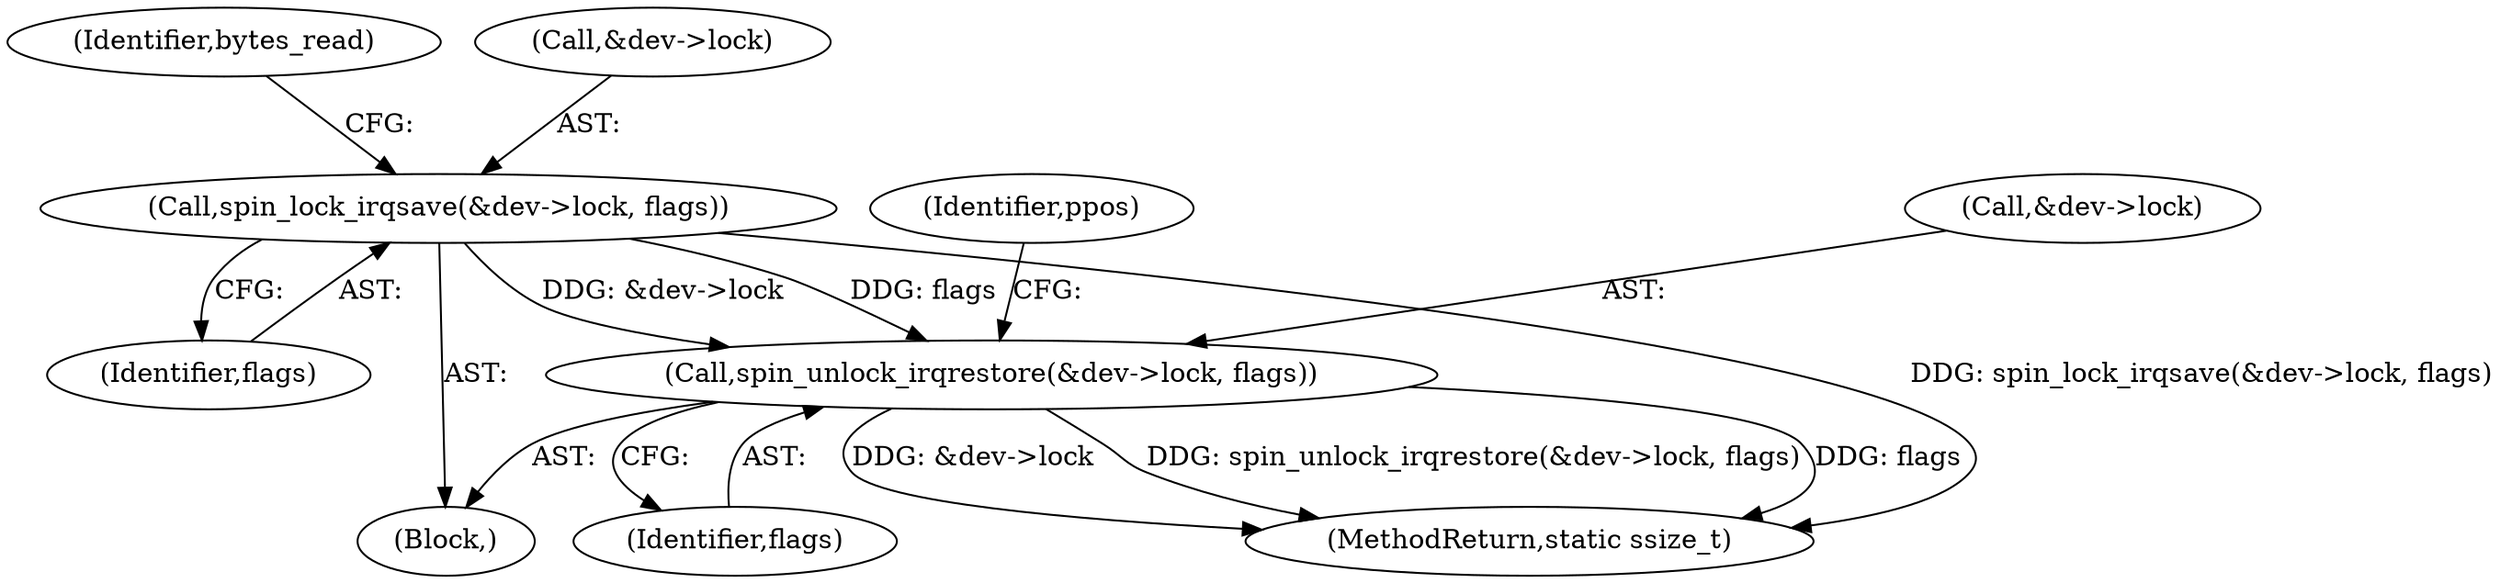 digraph "0_linux_f1e255d60ae66a9f672ff9a207ee6cd8e33d2679@pointer" {
"1000139" [label="(Call,spin_lock_irqsave(&dev->lock, flags))"];
"1000154" [label="(Call,spin_unlock_irqrestore(&dev->lock, flags))"];
"1000144" [label="(Identifier,flags)"];
"1000201" [label="(MethodReturn,static ssize_t)"];
"1000155" [label="(Call,&dev->lock)"];
"1000106" [label="(Block,)"];
"1000146" [label="(Identifier,bytes_read)"];
"1000140" [label="(Call,&dev->lock)"];
"1000163" [label="(Identifier,ppos)"];
"1000159" [label="(Identifier,flags)"];
"1000139" [label="(Call,spin_lock_irqsave(&dev->lock, flags))"];
"1000154" [label="(Call,spin_unlock_irqrestore(&dev->lock, flags))"];
"1000139" -> "1000106"  [label="AST: "];
"1000139" -> "1000144"  [label="CFG: "];
"1000140" -> "1000139"  [label="AST: "];
"1000144" -> "1000139"  [label="AST: "];
"1000146" -> "1000139"  [label="CFG: "];
"1000139" -> "1000201"  [label="DDG: spin_lock_irqsave(&dev->lock, flags)"];
"1000139" -> "1000154"  [label="DDG: &dev->lock"];
"1000139" -> "1000154"  [label="DDG: flags"];
"1000154" -> "1000106"  [label="AST: "];
"1000154" -> "1000159"  [label="CFG: "];
"1000155" -> "1000154"  [label="AST: "];
"1000159" -> "1000154"  [label="AST: "];
"1000163" -> "1000154"  [label="CFG: "];
"1000154" -> "1000201"  [label="DDG: spin_unlock_irqrestore(&dev->lock, flags)"];
"1000154" -> "1000201"  [label="DDG: flags"];
"1000154" -> "1000201"  [label="DDG: &dev->lock"];
}
